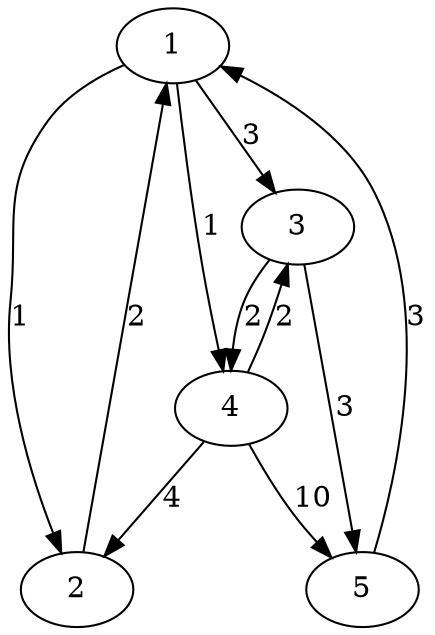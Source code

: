 digraph {
  1;
  2;
  3;
  4;
  5;

  1->2 [label="1"];
  1->3 [label="3"];
  1->4 [label="1"];
  2->1 [label="2"];
  3->4 [label="2"];
  3->5 [label="3"];
  4->2 [label="4"];
  4->3 [label="2"];
  4->5 [label="10"];
  5->1 [label="3"];
}
